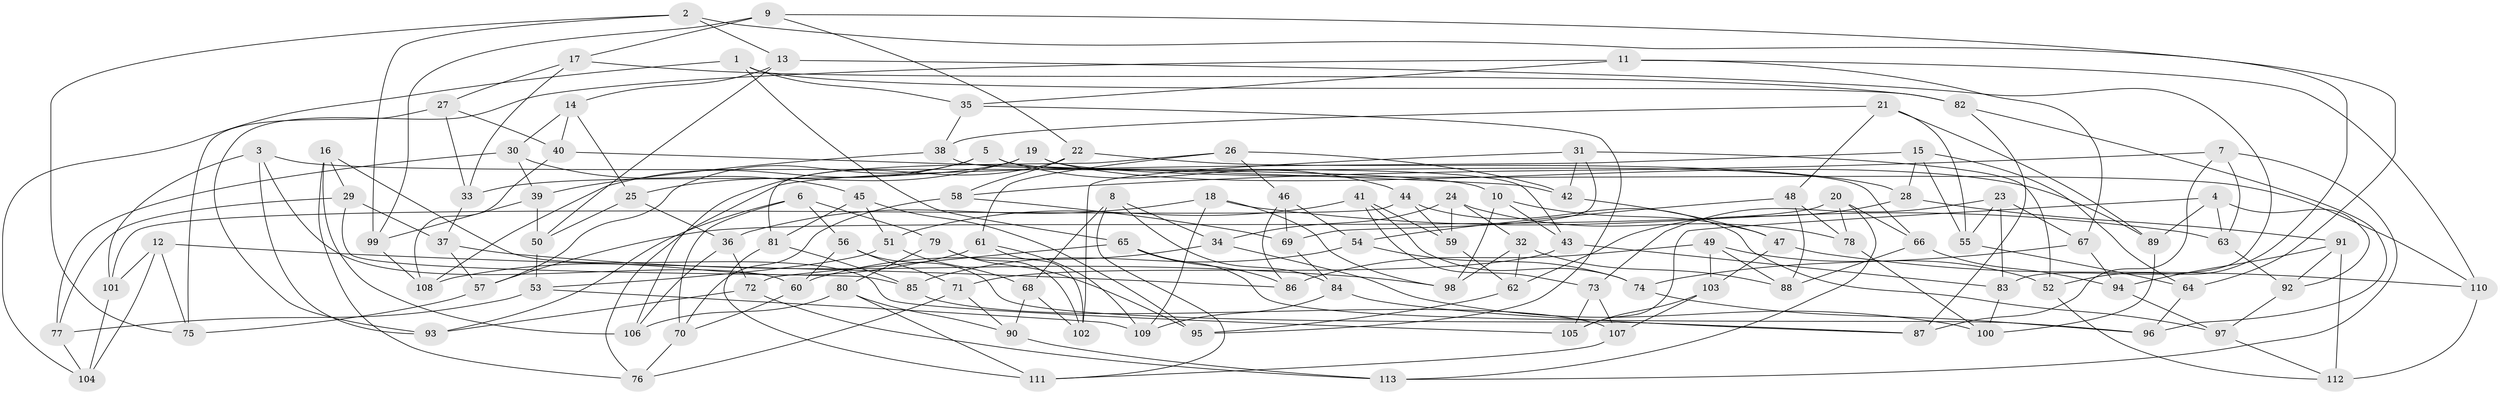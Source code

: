 // Generated by graph-tools (version 1.1) at 2025/26/03/09/25 03:26:57]
// undirected, 113 vertices, 226 edges
graph export_dot {
graph [start="1"]
  node [color=gray90,style=filled];
  1;
  2;
  3;
  4;
  5;
  6;
  7;
  8;
  9;
  10;
  11;
  12;
  13;
  14;
  15;
  16;
  17;
  18;
  19;
  20;
  21;
  22;
  23;
  24;
  25;
  26;
  27;
  28;
  29;
  30;
  31;
  32;
  33;
  34;
  35;
  36;
  37;
  38;
  39;
  40;
  41;
  42;
  43;
  44;
  45;
  46;
  47;
  48;
  49;
  50;
  51;
  52;
  53;
  54;
  55;
  56;
  57;
  58;
  59;
  60;
  61;
  62;
  63;
  64;
  65;
  66;
  67;
  68;
  69;
  70;
  71;
  72;
  73;
  74;
  75;
  76;
  77;
  78;
  79;
  80;
  81;
  82;
  83;
  84;
  85;
  86;
  87;
  88;
  89;
  90;
  91;
  92;
  93;
  94;
  95;
  96;
  97;
  98;
  99;
  100;
  101;
  102;
  103;
  104;
  105;
  106;
  107;
  108;
  109;
  110;
  111;
  112;
  113;
  1 -- 35;
  1 -- 104;
  1 -- 65;
  1 -- 82;
  2 -- 52;
  2 -- 13;
  2 -- 75;
  2 -- 99;
  3 -- 60;
  3 -- 93;
  3 -- 10;
  3 -- 101;
  4 -- 105;
  4 -- 92;
  4 -- 63;
  4 -- 89;
  5 -- 57;
  5 -- 108;
  5 -- 44;
  5 -- 66;
  6 -- 79;
  6 -- 93;
  6 -- 56;
  6 -- 70;
  7 -- 113;
  7 -- 63;
  7 -- 87;
  7 -- 58;
  8 -- 84;
  8 -- 34;
  8 -- 111;
  8 -- 68;
  9 -- 64;
  9 -- 17;
  9 -- 99;
  9 -- 22;
  10 -- 43;
  10 -- 98;
  10 -- 47;
  11 -- 93;
  11 -- 35;
  11 -- 67;
  11 -- 110;
  12 -- 86;
  12 -- 104;
  12 -- 75;
  12 -- 101;
  13 -- 50;
  13 -- 83;
  13 -- 14;
  14 -- 30;
  14 -- 40;
  14 -- 25;
  15 -- 28;
  15 -- 64;
  15 -- 76;
  15 -- 55;
  16 -- 29;
  16 -- 105;
  16 -- 106;
  16 -- 76;
  17 -- 33;
  17 -- 27;
  17 -- 82;
  18 -- 98;
  18 -- 109;
  18 -- 63;
  18 -- 36;
  19 -- 33;
  19 -- 89;
  19 -- 110;
  19 -- 25;
  20 -- 57;
  20 -- 66;
  20 -- 78;
  20 -- 113;
  21 -- 48;
  21 -- 38;
  21 -- 55;
  21 -- 89;
  22 -- 58;
  22 -- 106;
  22 -- 28;
  23 -- 55;
  23 -- 83;
  23 -- 67;
  23 -- 73;
  24 -- 78;
  24 -- 34;
  24 -- 32;
  24 -- 59;
  25 -- 50;
  25 -- 36;
  26 -- 42;
  26 -- 81;
  26 -- 46;
  26 -- 61;
  27 -- 40;
  27 -- 75;
  27 -- 33;
  28 -- 62;
  28 -- 91;
  29 -- 77;
  29 -- 37;
  29 -- 85;
  30 -- 77;
  30 -- 39;
  30 -- 45;
  31 -- 69;
  31 -- 42;
  31 -- 52;
  31 -- 102;
  32 -- 88;
  32 -- 62;
  32 -- 98;
  33 -- 37;
  34 -- 100;
  34 -- 60;
  35 -- 95;
  35 -- 38;
  36 -- 72;
  36 -- 106;
  37 -- 98;
  37 -- 57;
  38 -- 39;
  38 -- 43;
  39 -- 99;
  39 -- 50;
  40 -- 108;
  40 -- 42;
  41 -- 59;
  41 -- 51;
  41 -- 73;
  41 -- 74;
  42 -- 47;
  43 -- 83;
  43 -- 71;
  44 -- 101;
  44 -- 97;
  44 -- 59;
  45 -- 95;
  45 -- 51;
  45 -- 81;
  46 -- 69;
  46 -- 54;
  46 -- 86;
  47 -- 103;
  47 -- 110;
  48 -- 54;
  48 -- 88;
  48 -- 78;
  49 -- 103;
  49 -- 52;
  49 -- 88;
  49 -- 86;
  50 -- 53;
  51 -- 68;
  51 -- 53;
  52 -- 112;
  53 -- 77;
  53 -- 109;
  54 -- 74;
  54 -- 85;
  55 -- 64;
  56 -- 71;
  56 -- 60;
  56 -- 87;
  57 -- 75;
  58 -- 70;
  58 -- 69;
  59 -- 62;
  60 -- 70;
  61 -- 109;
  61 -- 102;
  61 -- 108;
  62 -- 95;
  63 -- 92;
  64 -- 96;
  65 -- 72;
  65 -- 86;
  65 -- 96;
  66 -- 88;
  66 -- 94;
  67 -- 94;
  67 -- 74;
  68 -- 90;
  68 -- 102;
  69 -- 84;
  70 -- 76;
  71 -- 76;
  71 -- 90;
  72 -- 113;
  72 -- 93;
  73 -- 105;
  73 -- 107;
  74 -- 96;
  77 -- 104;
  78 -- 100;
  79 -- 102;
  79 -- 95;
  79 -- 80;
  80 -- 106;
  80 -- 111;
  80 -- 90;
  81 -- 85;
  81 -- 111;
  82 -- 96;
  82 -- 87;
  83 -- 100;
  84 -- 109;
  84 -- 87;
  85 -- 107;
  89 -- 100;
  90 -- 113;
  91 -- 112;
  91 -- 92;
  91 -- 94;
  92 -- 97;
  94 -- 97;
  97 -- 112;
  99 -- 108;
  101 -- 104;
  103 -- 105;
  103 -- 107;
  107 -- 111;
  110 -- 112;
}
